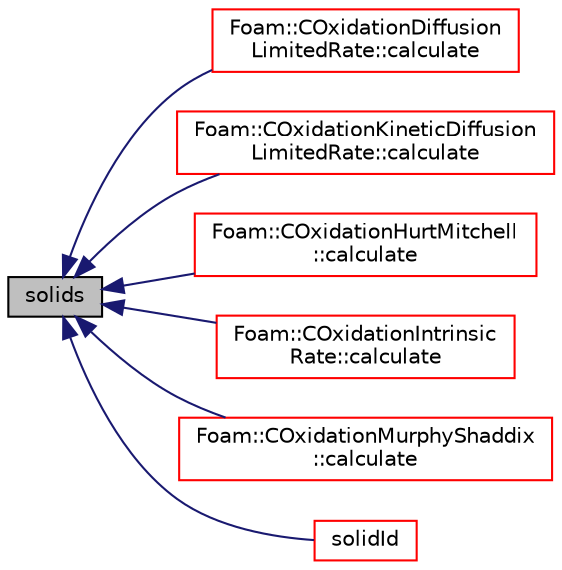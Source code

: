 digraph "solids"
{
  bgcolor="transparent";
  edge [fontname="Helvetica",fontsize="10",labelfontname="Helvetica",labelfontsize="10"];
  node [fontname="Helvetica",fontsize="10",shape=record];
  rankdir="LR";
  Node526 [label="solids",height=0.2,width=0.4,color="black", fillcolor="grey75", style="filled", fontcolor="black"];
  Node526 -> Node527 [dir="back",color="midnightblue",fontsize="10",style="solid",fontname="Helvetica"];
  Node527 [label="Foam::COxidationDiffusion\lLimitedRate::calculate",height=0.2,width=0.4,color="red",URL="$a24745.html#a3f7f56c60dd3cab1084e5c47795b39a7",tooltip="Update surface reactions. "];
  Node526 -> Node531 [dir="back",color="midnightblue",fontsize="10",style="solid",fontname="Helvetica"];
  Node531 [label="Foam::COxidationKineticDiffusion\lLimitedRate::calculate",height=0.2,width=0.4,color="red",URL="$a24757.html#a3f7f56c60dd3cab1084e5c47795b39a7",tooltip="Update surface reactions. "];
  Node526 -> Node535 [dir="back",color="midnightblue",fontsize="10",style="solid",fontname="Helvetica"];
  Node535 [label="Foam::COxidationHurtMitchell\l::calculate",height=0.2,width=0.4,color="red",URL="$a24749.html#a3f7f56c60dd3cab1084e5c47795b39a7",tooltip="Update surface reactions. "];
  Node526 -> Node538 [dir="back",color="midnightblue",fontsize="10",style="solid",fontname="Helvetica"];
  Node538 [label="Foam::COxidationIntrinsic\lRate::calculate",height=0.2,width=0.4,color="red",URL="$a24753.html#a3f7f56c60dd3cab1084e5c47795b39a7",tooltip="Update surface reactions. "];
  Node526 -> Node542 [dir="back",color="midnightblue",fontsize="10",style="solid",fontname="Helvetica"];
  Node542 [label="Foam::COxidationMurphyShaddix\l::calculate",height=0.2,width=0.4,color="red",URL="$a24761.html#a3f7f56c60dd3cab1084e5c47795b39a7",tooltip="Update surface reactions. "];
  Node526 -> Node545 [dir="back",color="midnightblue",fontsize="10",style="solid",fontname="Helvetica"];
  Node545 [label="solidId",height=0.2,width=0.4,color="red",URL="$a31525.html#a274eefbb5afd046fb52078d5572337e4",tooltip="Index of solid component. "];
}

